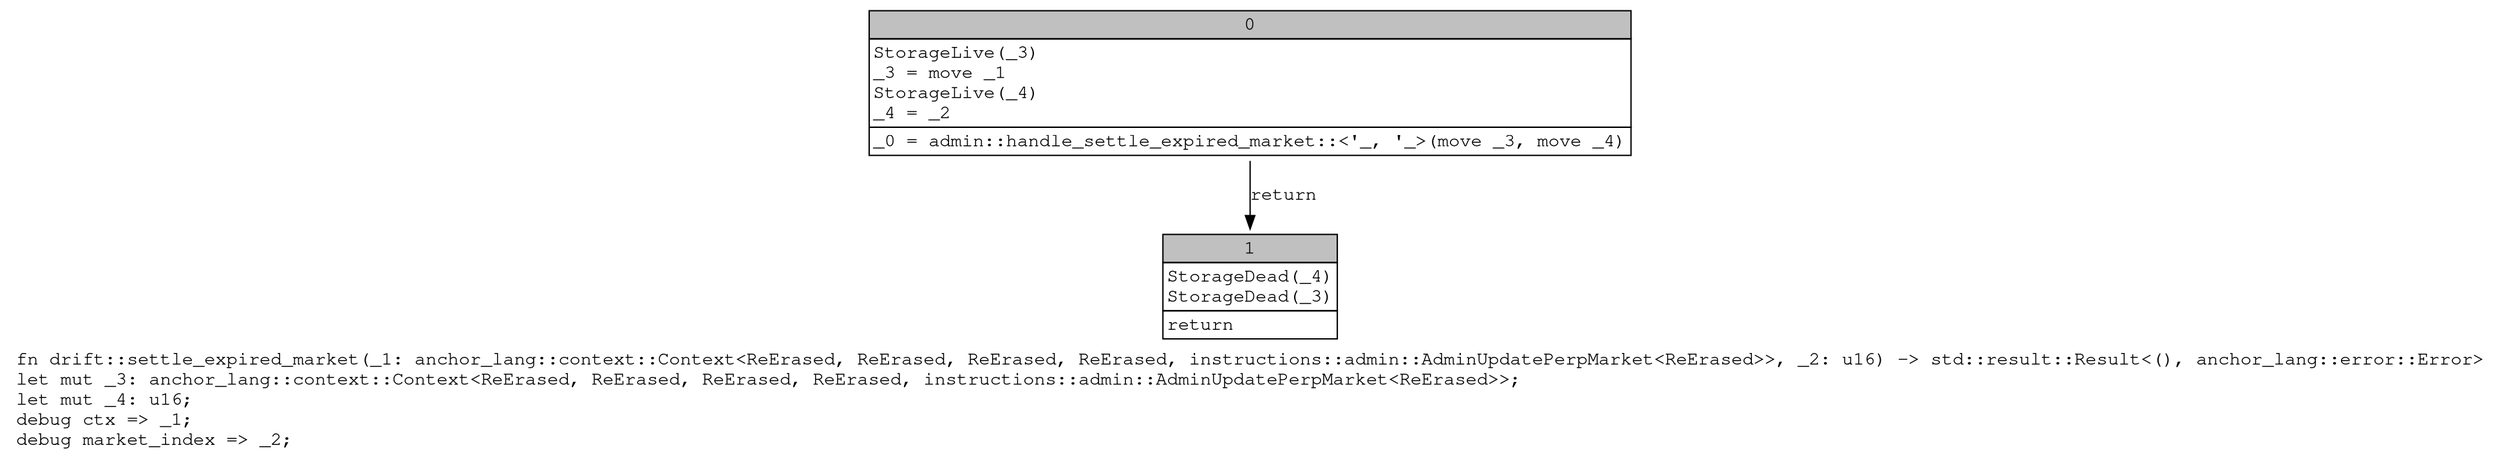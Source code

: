 digraph Mir_0_19930 {
    graph [fontname="Courier, monospace"];
    node [fontname="Courier, monospace"];
    edge [fontname="Courier, monospace"];
    label=<fn drift::settle_expired_market(_1: anchor_lang::context::Context&lt;ReErased, ReErased, ReErased, ReErased, instructions::admin::AdminUpdatePerpMarket&lt;ReErased&gt;&gt;, _2: u16) -&gt; std::result::Result&lt;(), anchor_lang::error::Error&gt;<br align="left"/>let mut _3: anchor_lang::context::Context&lt;ReErased, ReErased, ReErased, ReErased, instructions::admin::AdminUpdatePerpMarket&lt;ReErased&gt;&gt;;<br align="left"/>let mut _4: u16;<br align="left"/>debug ctx =&gt; _1;<br align="left"/>debug market_index =&gt; _2;<br align="left"/>>;
    bb0__0_19930 [shape="none", label=<<table border="0" cellborder="1" cellspacing="0"><tr><td bgcolor="gray" align="center" colspan="1">0</td></tr><tr><td align="left" balign="left">StorageLive(_3)<br/>_3 = move _1<br/>StorageLive(_4)<br/>_4 = _2<br/></td></tr><tr><td align="left">_0 = admin::handle_settle_expired_market::&lt;'_, '_&gt;(move _3, move _4)</td></tr></table>>];
    bb1__0_19930 [shape="none", label=<<table border="0" cellborder="1" cellspacing="0"><tr><td bgcolor="gray" align="center" colspan="1">1</td></tr><tr><td align="left" balign="left">StorageDead(_4)<br/>StorageDead(_3)<br/></td></tr><tr><td align="left">return</td></tr></table>>];
    bb0__0_19930 -> bb1__0_19930 [label="return"];
}
